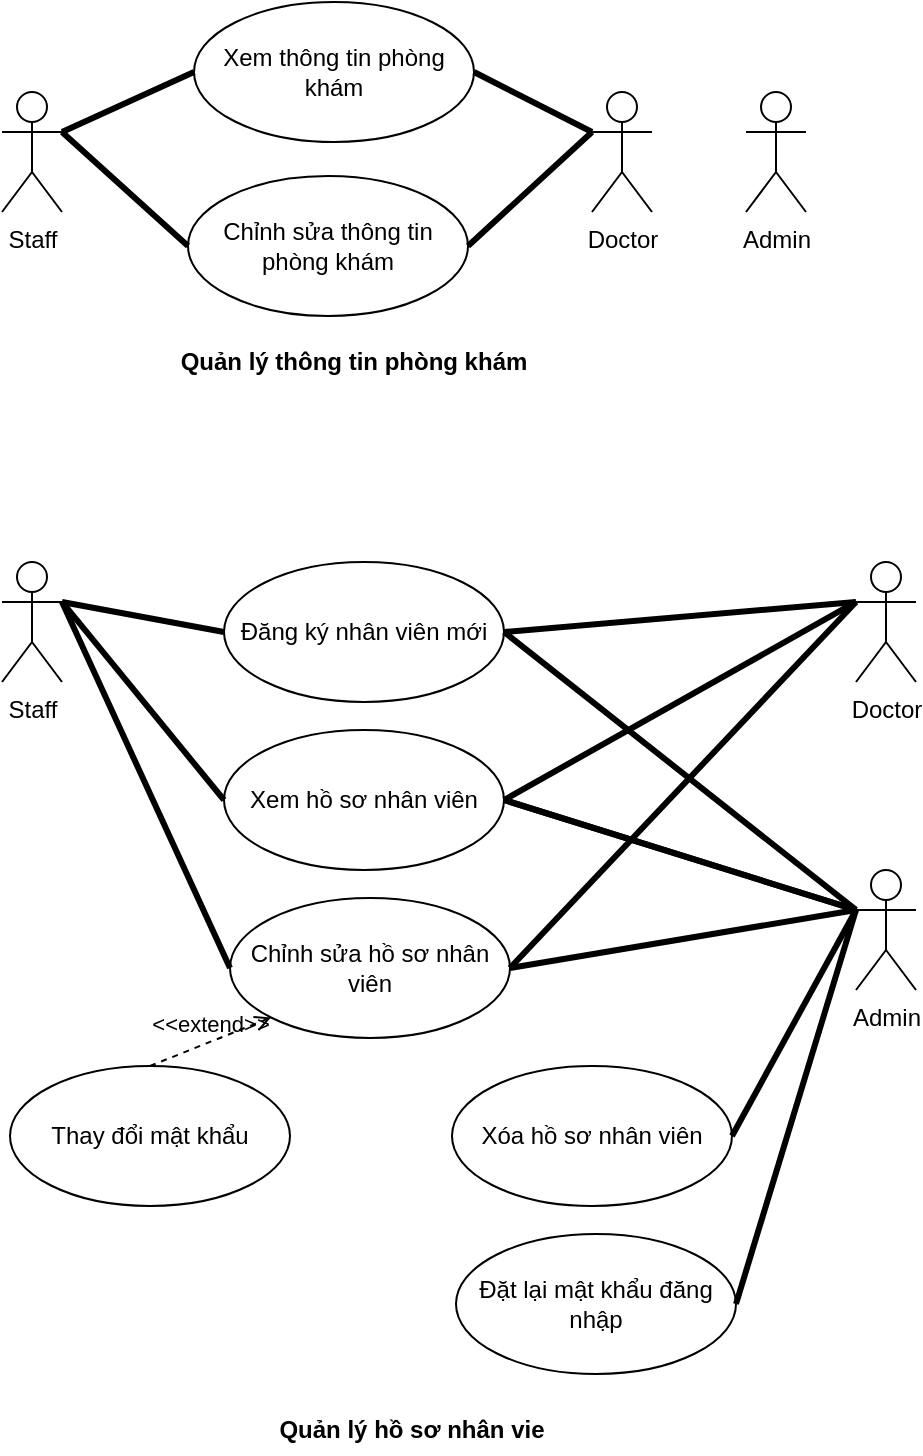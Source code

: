 <mxfile>
    <diagram id="3CGOplF_25yKbEWaD3JT" name="ca">
        <mxGraphModel dx="704" dy="551" grid="0" gridSize="10" guides="1" tooltips="1" connect="1" arrows="1" fold="1" page="1" pageScale="1" pageWidth="850" pageHeight="1100" math="0" shadow="0">
            <root>
                <mxCell id="0"/>
                <mxCell id="1" parent="0"/>
                <mxCell id="2" value="Staff" style="shape=umlActor;verticalLabelPosition=bottom;verticalAlign=top;html=1;" parent="1" vertex="1">
                    <mxGeometry x="45" y="96" width="30" height="60" as="geometry"/>
                </mxCell>
                <mxCell id="89" value="Doctor" style="shape=umlActor;verticalLabelPosition=bottom;verticalAlign=top;html=1;" vertex="1" parent="1">
                    <mxGeometry x="340" y="96" width="30" height="60" as="geometry"/>
                </mxCell>
                <mxCell id="90" value="Admin" style="shape=umlActor;verticalLabelPosition=bottom;verticalAlign=top;html=1;" vertex="1" parent="1">
                    <mxGeometry x="417" y="96" width="30" height="60" as="geometry"/>
                </mxCell>
                <mxCell id="91" value="Xem thông tin phòng khám" style="ellipse;whiteSpace=wrap;html=1;" vertex="1" parent="1">
                    <mxGeometry x="141" y="51" width="140" height="70" as="geometry"/>
                </mxCell>
                <mxCell id="92" value="Chỉnh sửa thông tin phòng khám" style="ellipse;whiteSpace=wrap;html=1;" vertex="1" parent="1">
                    <mxGeometry x="138" y="138" width="140" height="70" as="geometry"/>
                </mxCell>
                <mxCell id="93" value="" style="endArrow=none;startArrow=none;endFill=0;startFill=0;endSize=8;html=1;verticalAlign=bottom;labelBackgroundColor=none;strokeWidth=3;exitX=1;exitY=0.333;exitDx=0;exitDy=0;exitPerimeter=0;entryX=0;entryY=0.5;entryDx=0;entryDy=0;" edge="1" parent="1" source="2" target="91">
                    <mxGeometry width="160" relative="1" as="geometry">
                        <mxPoint x="51" y="231" as="sourcePoint"/>
                        <mxPoint x="211" y="231" as="targetPoint"/>
                    </mxGeometry>
                </mxCell>
                <mxCell id="94" value="" style="endArrow=none;startArrow=none;endFill=0;startFill=0;endSize=8;html=1;verticalAlign=bottom;labelBackgroundColor=none;strokeWidth=3;exitX=1;exitY=0.333;exitDx=0;exitDy=0;exitPerimeter=0;entryX=0;entryY=0.5;entryDx=0;entryDy=0;" edge="1" parent="1" source="2" target="92">
                    <mxGeometry width="160" relative="1" as="geometry">
                        <mxPoint x="177" y="242" as="sourcePoint"/>
                        <mxPoint x="337" y="242" as="targetPoint"/>
                    </mxGeometry>
                </mxCell>
                <mxCell id="95" value="" style="endArrow=none;startArrow=none;endFill=0;startFill=0;endSize=8;html=1;verticalAlign=bottom;labelBackgroundColor=none;strokeWidth=3;exitX=1;exitY=0.5;exitDx=0;exitDy=0;entryX=0;entryY=0.333;entryDx=0;entryDy=0;entryPerimeter=0;" edge="1" parent="1" source="91" target="89">
                    <mxGeometry width="160" relative="1" as="geometry">
                        <mxPoint x="177" y="242" as="sourcePoint"/>
                        <mxPoint x="337" y="242" as="targetPoint"/>
                    </mxGeometry>
                </mxCell>
                <mxCell id="96" value="" style="endArrow=none;startArrow=none;endFill=0;startFill=0;endSize=8;html=1;verticalAlign=bottom;labelBackgroundColor=none;strokeWidth=3;exitX=1;exitY=0.5;exitDx=0;exitDy=0;entryX=0;entryY=0.333;entryDx=0;entryDy=0;entryPerimeter=0;" edge="1" parent="1" source="92" target="89">
                    <mxGeometry width="160" relative="1" as="geometry">
                        <mxPoint x="177" y="242" as="sourcePoint"/>
                        <mxPoint x="337" y="242" as="targetPoint"/>
                    </mxGeometry>
                </mxCell>
                <mxCell id="97" value="Quản lý thông tin phòng khám" style="text;align=center;fontStyle=1;verticalAlign=middle;spacingLeft=3;spacingRight=3;strokeColor=none;rotatable=0;points=[[0,0.5],[1,0.5]];portConstraint=eastwest;" vertex="1" parent="1">
                    <mxGeometry x="181" y="217" width="80" height="26" as="geometry"/>
                </mxCell>
                <mxCell id="98" value="Staff" style="shape=umlActor;verticalLabelPosition=bottom;verticalAlign=top;html=1;" vertex="1" parent="1">
                    <mxGeometry x="45" y="331" width="30" height="60" as="geometry"/>
                </mxCell>
                <mxCell id="99" value="Doctor" style="shape=umlActor;verticalLabelPosition=bottom;verticalAlign=top;html=1;" vertex="1" parent="1">
                    <mxGeometry x="472" y="331" width="30" height="60" as="geometry"/>
                </mxCell>
                <mxCell id="100" value="Admin" style="shape=umlActor;verticalLabelPosition=bottom;verticalAlign=top;html=1;" vertex="1" parent="1">
                    <mxGeometry x="472" y="485" width="30" height="60" as="geometry"/>
                </mxCell>
                <mxCell id="101" value="Đăng ký nhân viên mới" style="ellipse;whiteSpace=wrap;html=1;" vertex="1" parent="1">
                    <mxGeometry x="156" y="331" width="140" height="70" as="geometry"/>
                </mxCell>
                <mxCell id="102" value="Xem hồ sơ nhân viên" style="ellipse;whiteSpace=wrap;html=1;" vertex="1" parent="1">
                    <mxGeometry x="156" y="415" width="140" height="70" as="geometry"/>
                </mxCell>
                <mxCell id="103" value="Chỉnh sửa hồ sơ nhân viên" style="ellipse;whiteSpace=wrap;html=1;" vertex="1" parent="1">
                    <mxGeometry x="159" y="499" width="140" height="70" as="geometry"/>
                </mxCell>
                <mxCell id="104" value="" style="endArrow=none;startArrow=none;endFill=0;startFill=0;endSize=8;html=1;verticalAlign=bottom;labelBackgroundColor=none;strokeWidth=3;exitX=1;exitY=0.333;exitDx=0;exitDy=0;exitPerimeter=0;entryX=0;entryY=0.5;entryDx=0;entryDy=0;" edge="1" parent="1" source="98" target="101">
                    <mxGeometry width="160" relative="1" as="geometry">
                        <mxPoint x="248" y="342" as="sourcePoint"/>
                        <mxPoint x="408" y="342" as="targetPoint"/>
                    </mxGeometry>
                </mxCell>
                <mxCell id="105" value="" style="endArrow=none;startArrow=none;endFill=0;startFill=0;endSize=8;html=1;verticalAlign=bottom;labelBackgroundColor=none;strokeWidth=3;exitX=1;exitY=0.333;exitDx=0;exitDy=0;exitPerimeter=0;entryX=0;entryY=0.5;entryDx=0;entryDy=0;" edge="1" parent="1" source="98" target="102">
                    <mxGeometry width="160" relative="1" as="geometry">
                        <mxPoint x="248" y="342" as="sourcePoint"/>
                        <mxPoint x="408" y="342" as="targetPoint"/>
                    </mxGeometry>
                </mxCell>
                <mxCell id="106" value="" style="endArrow=none;startArrow=none;endFill=0;startFill=0;endSize=8;html=1;verticalAlign=bottom;labelBackgroundColor=none;strokeWidth=3;exitX=1;exitY=0.333;exitDx=0;exitDy=0;exitPerimeter=0;entryX=0;entryY=0.5;entryDx=0;entryDy=0;" edge="1" parent="1" source="98" target="103">
                    <mxGeometry width="160" relative="1" as="geometry">
                        <mxPoint x="248" y="342" as="sourcePoint"/>
                        <mxPoint x="408" y="342" as="targetPoint"/>
                    </mxGeometry>
                </mxCell>
                <mxCell id="107" value="Thay đổi mật khẩu" style="ellipse;whiteSpace=wrap;html=1;" vertex="1" parent="1">
                    <mxGeometry x="49" y="583" width="140" height="70" as="geometry"/>
                </mxCell>
                <mxCell id="108" value="&amp;lt;&amp;lt;extend&amp;gt;&amp;gt;" style="html=1;verticalAlign=bottom;labelBackgroundColor=none;endArrow=open;endFill=0;dashed=1;exitX=0.5;exitY=0;exitDx=0;exitDy=0;entryX=0;entryY=1;entryDx=0;entryDy=0;" edge="1" parent="1" source="107" target="103">
                    <mxGeometry width="160" relative="1" as="geometry">
                        <mxPoint x="248" y="467" as="sourcePoint"/>
                        <mxPoint x="408" y="467" as="targetPoint"/>
                    </mxGeometry>
                </mxCell>
                <mxCell id="109" value="" style="endArrow=none;startArrow=none;endFill=0;startFill=0;endSize=8;html=1;verticalAlign=bottom;labelBackgroundColor=none;strokeWidth=3;entryX=0;entryY=0.333;entryDx=0;entryDy=0;entryPerimeter=0;exitX=1;exitY=0.5;exitDx=0;exitDy=0;" edge="1" parent="1" source="102" target="100">
                    <mxGeometry width="160" relative="1" as="geometry">
                        <mxPoint x="248" y="467" as="sourcePoint"/>
                        <mxPoint x="408" y="467" as="targetPoint"/>
                    </mxGeometry>
                </mxCell>
                <mxCell id="111" value="" style="endArrow=none;startArrow=none;endFill=0;startFill=0;endSize=8;html=1;verticalAlign=bottom;labelBackgroundColor=none;strokeWidth=3;exitX=1;exitY=0.5;exitDx=0;exitDy=0;entryX=0;entryY=0.333;entryDx=0;entryDy=0;entryPerimeter=0;" edge="1" parent="1" source="101" target="100">
                    <mxGeometry width="160" relative="1" as="geometry">
                        <mxPoint x="311" y="426" as="sourcePoint"/>
                        <mxPoint x="471" y="426" as="targetPoint"/>
                    </mxGeometry>
                </mxCell>
                <mxCell id="112" value="" style="endArrow=none;startArrow=none;endFill=0;startFill=0;endSize=8;html=1;verticalAlign=bottom;labelBackgroundColor=none;strokeWidth=3;exitX=1;exitY=0.5;exitDx=0;exitDy=0;entryX=0;entryY=0.333;entryDx=0;entryDy=0;entryPerimeter=0;" edge="1" parent="1" source="102" target="100">
                    <mxGeometry width="160" relative="1" as="geometry">
                        <mxPoint x="248" y="467" as="sourcePoint"/>
                        <mxPoint x="408" y="467" as="targetPoint"/>
                    </mxGeometry>
                </mxCell>
                <mxCell id="113" value="" style="endArrow=none;startArrow=none;endFill=0;startFill=0;endSize=8;html=1;verticalAlign=bottom;labelBackgroundColor=none;strokeWidth=3;exitX=1;exitY=0.5;exitDx=0;exitDy=0;entryX=0;entryY=0.333;entryDx=0;entryDy=0;entryPerimeter=0;" edge="1" parent="1" source="103" target="100">
                    <mxGeometry width="160" relative="1" as="geometry">
                        <mxPoint x="248" y="467" as="sourcePoint"/>
                        <mxPoint x="408" y="467" as="targetPoint"/>
                    </mxGeometry>
                </mxCell>
                <mxCell id="114" value="Xóa hồ sơ nhân viên" style="ellipse;whiteSpace=wrap;html=1;" vertex="1" parent="1">
                    <mxGeometry x="270" y="583" width="140" height="70" as="geometry"/>
                </mxCell>
                <mxCell id="115" value="Đặt lại mật khẩu đăng nhập" style="ellipse;whiteSpace=wrap;html=1;" vertex="1" parent="1">
                    <mxGeometry x="272" y="667" width="140" height="70" as="geometry"/>
                </mxCell>
                <mxCell id="117" value="" style="endArrow=none;startArrow=none;endFill=0;startFill=0;endSize=8;html=1;verticalAlign=bottom;labelBackgroundColor=none;strokeWidth=3;exitX=1;exitY=0.5;exitDx=0;exitDy=0;entryX=0;entryY=0.333;entryDx=0;entryDy=0;entryPerimeter=0;" edge="1" parent="1" source="101" target="99">
                    <mxGeometry width="160" relative="1" as="geometry">
                        <mxPoint x="314" y="474" as="sourcePoint"/>
                        <mxPoint x="474" y="474" as="targetPoint"/>
                    </mxGeometry>
                </mxCell>
                <mxCell id="118" value="" style="endArrow=none;startArrow=none;endFill=0;startFill=0;endSize=8;html=1;verticalAlign=bottom;labelBackgroundColor=none;strokeWidth=3;exitX=1;exitY=0.5;exitDx=0;exitDy=0;entryX=0;entryY=0.333;entryDx=0;entryDy=0;entryPerimeter=0;" edge="1" parent="1" source="102" target="99">
                    <mxGeometry width="160" relative="1" as="geometry">
                        <mxPoint x="314" y="474" as="sourcePoint"/>
                        <mxPoint x="474" y="474" as="targetPoint"/>
                    </mxGeometry>
                </mxCell>
                <mxCell id="119" value="" style="endArrow=none;startArrow=none;endFill=0;startFill=0;endSize=8;html=1;verticalAlign=bottom;labelBackgroundColor=none;strokeWidth=3;exitX=1;exitY=0.5;exitDx=0;exitDy=0;entryX=0;entryY=0.333;entryDx=0;entryDy=0;entryPerimeter=0;" edge="1" parent="1" source="103" target="99">
                    <mxGeometry width="160" relative="1" as="geometry">
                        <mxPoint x="314" y="474" as="sourcePoint"/>
                        <mxPoint x="464" y="441" as="targetPoint"/>
                    </mxGeometry>
                </mxCell>
                <mxCell id="120" value="" style="endArrow=none;startArrow=none;endFill=0;startFill=0;endSize=8;html=1;verticalAlign=bottom;labelBackgroundColor=none;strokeWidth=3;exitX=1;exitY=0.5;exitDx=0;exitDy=0;entryX=0;entryY=0.333;entryDx=0;entryDy=0;entryPerimeter=0;" edge="1" parent="1" source="114" target="100">
                    <mxGeometry width="160" relative="1" as="geometry">
                        <mxPoint x="314" y="474" as="sourcePoint"/>
                        <mxPoint x="474" y="474" as="targetPoint"/>
                    </mxGeometry>
                </mxCell>
                <mxCell id="125" value="" style="endArrow=none;startArrow=none;endFill=0;startFill=0;endSize=8;html=1;verticalAlign=bottom;labelBackgroundColor=none;strokeWidth=3;entryX=0;entryY=0.333;entryDx=0;entryDy=0;entryPerimeter=0;exitX=1;exitY=0.5;exitDx=0;exitDy=0;" edge="1" parent="1" source="115" target="100">
                    <mxGeometry width="160" relative="1" as="geometry">
                        <mxPoint x="357" y="591" as="sourcePoint"/>
                        <mxPoint x="517" y="591" as="targetPoint"/>
                    </mxGeometry>
                </mxCell>
                <mxCell id="126" value="Quản lý hồ sơ nhân vie" style="text;align=center;fontStyle=1;verticalAlign=middle;spacingLeft=3;spacingRight=3;strokeColor=none;rotatable=0;points=[[0,0.5],[1,0.5]];portConstraint=eastwest;" vertex="1" parent="1">
                    <mxGeometry x="210" y="751" width="80" height="26" as="geometry"/>
                </mxCell>
            </root>
        </mxGraphModel>
    </diagram>
</mxfile>